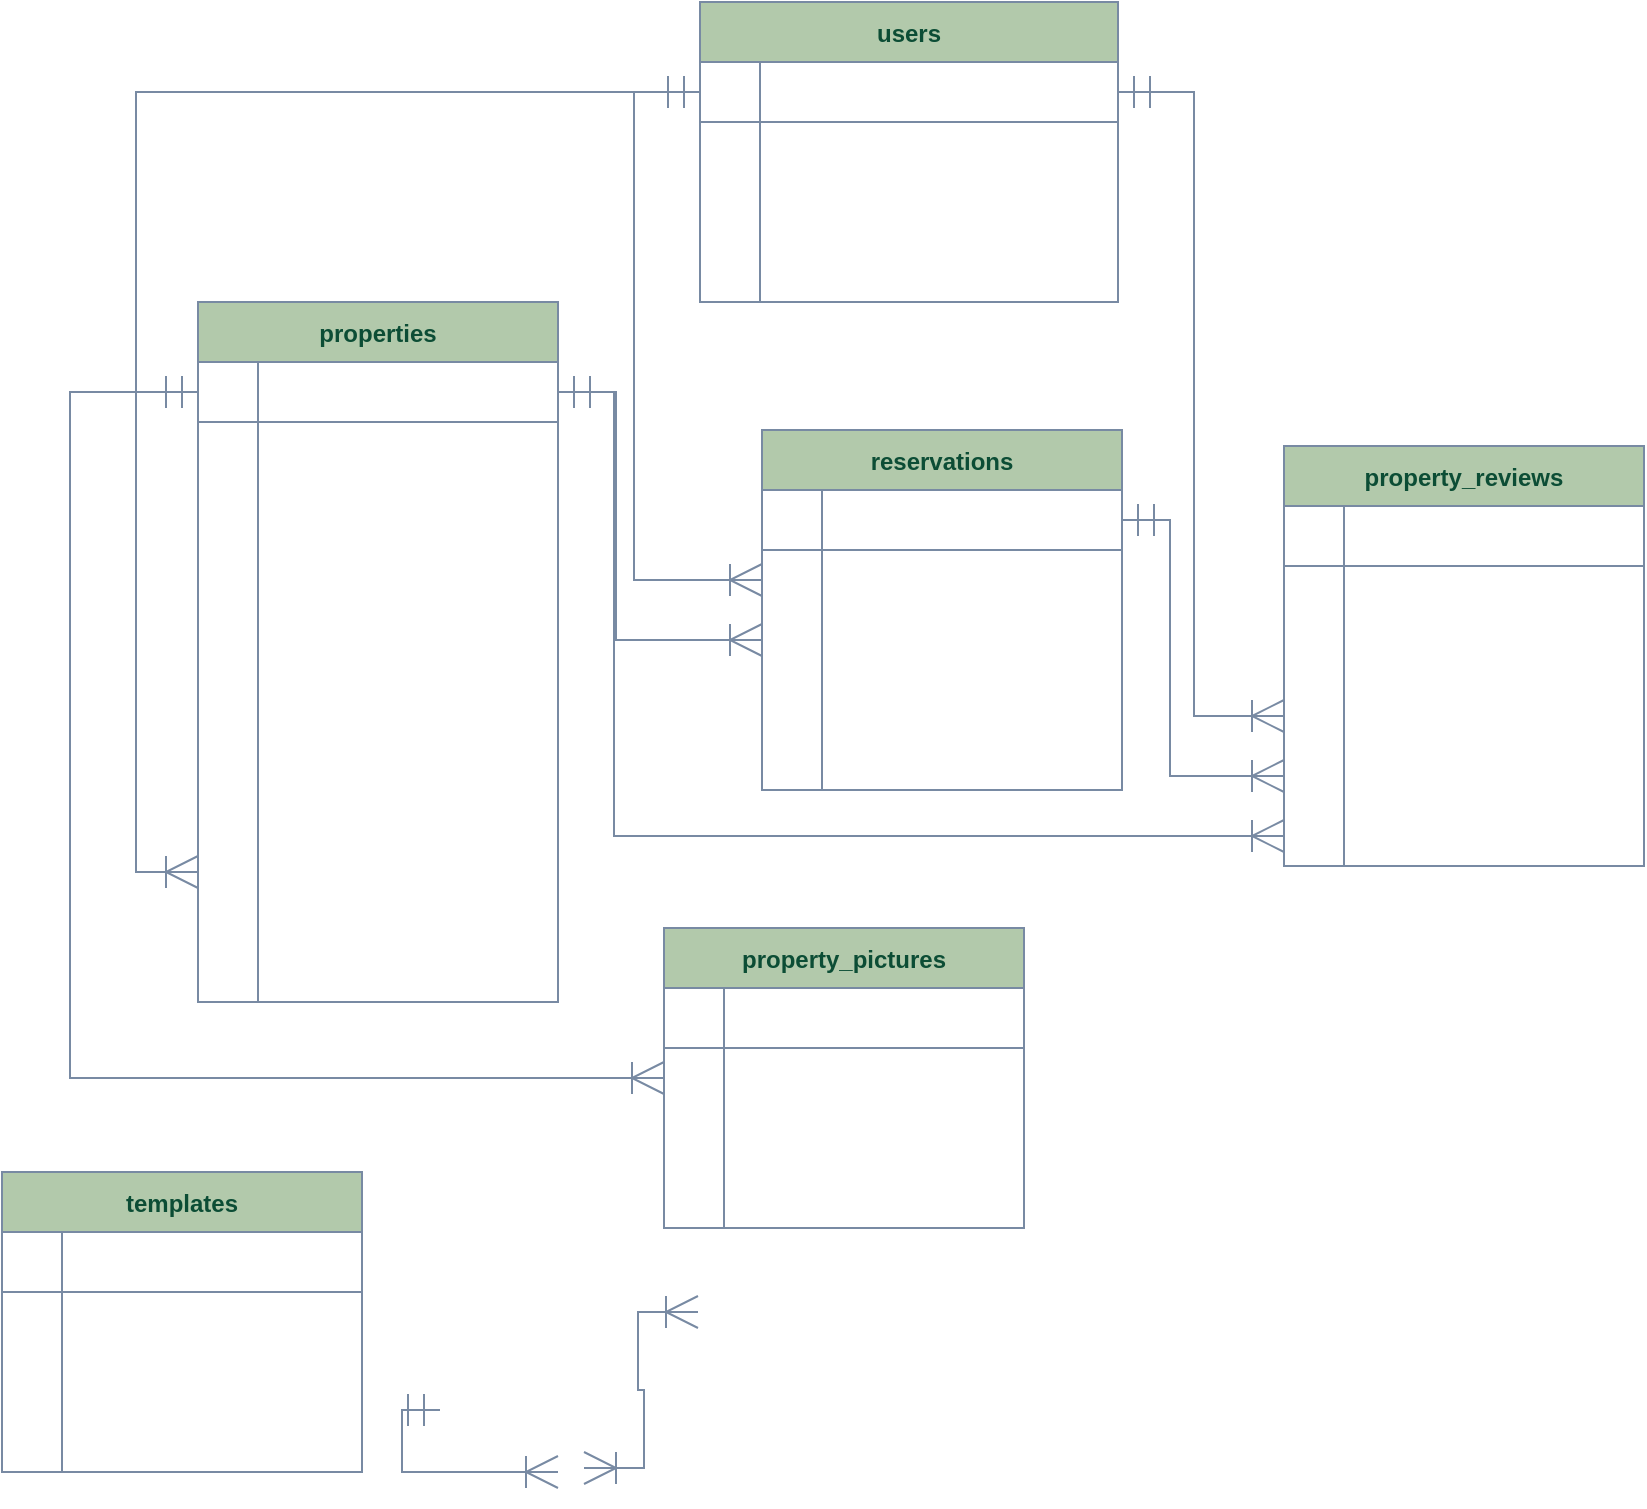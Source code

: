 <mxfile version="20.2.6" type="github">
  <diagram id="R2lEEEUBdFMjLlhIrx00" name="Page-1">
    <mxGraphModel dx="822" dy="454" grid="0" gridSize="10" guides="1" tooltips="1" connect="1" arrows="1" fold="1" page="1" pageScale="1" pageWidth="1600" pageHeight="900" math="0" shadow="0" extFonts="Permanent Marker^https://fonts.googleapis.com/css?family=Permanent+Marker">
      <root>
        <mxCell id="0" />
        <mxCell id="1" parent="0" />
        <mxCell id="C-vyLk0tnHw3VtMMgP7b-23" value="users" style="shape=table;startSize=30;container=1;collapsible=1;childLayout=tableLayout;fixedRows=1;rowLines=0;fontStyle=1;align=center;resizeLast=1;rounded=0;fillColor=#B2C9AB;strokeColor=#788AA3;fontColor=#0C4D35;" parent="1" vertex="1">
          <mxGeometry x="391" y="146" width="209" height="150" as="geometry" />
        </mxCell>
        <mxCell id="C-vyLk0tnHw3VtMMgP7b-24" value="" style="shape=partialRectangle;collapsible=0;dropTarget=0;pointerEvents=0;fillColor=none;points=[[0,0.5],[1,0.5]];portConstraint=eastwest;top=0;left=0;right=0;bottom=1;rounded=0;strokeColor=#788AA3;fontColor=#FFFFFF;" parent="C-vyLk0tnHw3VtMMgP7b-23" vertex="1">
          <mxGeometry y="30" width="209" height="30" as="geometry" />
        </mxCell>
        <mxCell id="C-vyLk0tnHw3VtMMgP7b-25" value="PK" style="shape=partialRectangle;overflow=hidden;connectable=0;fillColor=none;top=0;left=0;bottom=0;right=0;fontStyle=1;rounded=0;strokeColor=#788AA3;fontColor=#FFFFFF;" parent="C-vyLk0tnHw3VtMMgP7b-24" vertex="1">
          <mxGeometry width="30" height="30" as="geometry">
            <mxRectangle width="30" height="30" as="alternateBounds" />
          </mxGeometry>
        </mxCell>
        <mxCell id="C-vyLk0tnHw3VtMMgP7b-26" value="id" style="shape=partialRectangle;overflow=hidden;connectable=0;fillColor=none;top=0;left=0;bottom=0;right=0;align=left;spacingLeft=6;fontStyle=5;rounded=0;strokeColor=#788AA3;fontColor=#FFFFFF;" parent="C-vyLk0tnHw3VtMMgP7b-24" vertex="1">
          <mxGeometry x="30" width="179" height="30" as="geometry">
            <mxRectangle width="179" height="30" as="alternateBounds" />
          </mxGeometry>
        </mxCell>
        <mxCell id="C-vyLk0tnHw3VtMMgP7b-27" value="" style="shape=partialRectangle;collapsible=0;dropTarget=0;pointerEvents=0;fillColor=none;points=[[0,0.5],[1,0.5]];portConstraint=eastwest;top=0;left=0;right=0;bottom=0;rounded=0;strokeColor=#788AA3;fontColor=#FFFFFF;" parent="C-vyLk0tnHw3VtMMgP7b-23" vertex="1">
          <mxGeometry y="60" width="209" height="30" as="geometry" />
        </mxCell>
        <mxCell id="C-vyLk0tnHw3VtMMgP7b-28" value="" style="shape=partialRectangle;overflow=hidden;connectable=0;fillColor=none;top=0;left=0;bottom=0;right=0;rounded=0;strokeColor=#788AA3;fontColor=#FFFFFF;" parent="C-vyLk0tnHw3VtMMgP7b-27" vertex="1">
          <mxGeometry width="30" height="30" as="geometry">
            <mxRectangle width="30" height="30" as="alternateBounds" />
          </mxGeometry>
        </mxCell>
        <mxCell id="C-vyLk0tnHw3VtMMgP7b-29" value="name" style="shape=partialRectangle;overflow=hidden;connectable=0;fillColor=none;top=0;left=0;bottom=0;right=0;align=left;spacingLeft=6;rounded=0;strokeColor=#788AA3;fontColor=#FFFFFF;" parent="C-vyLk0tnHw3VtMMgP7b-27" vertex="1">
          <mxGeometry x="30" width="179" height="30" as="geometry">
            <mxRectangle width="179" height="30" as="alternateBounds" />
          </mxGeometry>
        </mxCell>
        <mxCell id="iZ6kkm9o-R-Be4P0EqjR-53" style="shape=partialRectangle;collapsible=0;dropTarget=0;pointerEvents=0;fillColor=none;points=[[0,0.5],[1,0.5]];portConstraint=eastwest;top=0;left=0;right=0;bottom=0;rounded=0;strokeColor=#788AA3;fontColor=#FFFFFF;" vertex="1" parent="C-vyLk0tnHw3VtMMgP7b-23">
          <mxGeometry y="90" width="209" height="30" as="geometry" />
        </mxCell>
        <mxCell id="iZ6kkm9o-R-Be4P0EqjR-54" style="shape=partialRectangle;overflow=hidden;connectable=0;fillColor=none;top=0;left=0;bottom=0;right=0;rounded=0;strokeColor=#788AA3;fontColor=#FFFFFF;" vertex="1" parent="iZ6kkm9o-R-Be4P0EqjR-53">
          <mxGeometry width="30" height="30" as="geometry">
            <mxRectangle width="30" height="30" as="alternateBounds" />
          </mxGeometry>
        </mxCell>
        <mxCell id="iZ6kkm9o-R-Be4P0EqjR-55" value="email" style="shape=partialRectangle;overflow=hidden;connectable=0;fillColor=none;top=0;left=0;bottom=0;right=0;align=left;spacingLeft=6;rounded=0;strokeColor=#788AA3;fontColor=#FFFFFF;" vertex="1" parent="iZ6kkm9o-R-Be4P0EqjR-53">
          <mxGeometry x="30" width="179" height="30" as="geometry">
            <mxRectangle width="179" height="30" as="alternateBounds" />
          </mxGeometry>
        </mxCell>
        <mxCell id="iZ6kkm9o-R-Be4P0EqjR-56" style="shape=partialRectangle;collapsible=0;dropTarget=0;pointerEvents=0;fillColor=none;points=[[0,0.5],[1,0.5]];portConstraint=eastwest;top=0;left=0;right=0;bottom=0;rounded=0;strokeColor=#788AA3;fontColor=#FFFFFF;" vertex="1" parent="C-vyLk0tnHw3VtMMgP7b-23">
          <mxGeometry y="120" width="209" height="30" as="geometry" />
        </mxCell>
        <mxCell id="iZ6kkm9o-R-Be4P0EqjR-57" style="shape=partialRectangle;overflow=hidden;connectable=0;fillColor=none;top=0;left=0;bottom=0;right=0;rounded=0;strokeColor=#788AA3;fontColor=#FFFFFF;" vertex="1" parent="iZ6kkm9o-R-Be4P0EqjR-56">
          <mxGeometry width="30" height="30" as="geometry">
            <mxRectangle width="30" height="30" as="alternateBounds" />
          </mxGeometry>
        </mxCell>
        <mxCell id="iZ6kkm9o-R-Be4P0EqjR-58" value="password" style="shape=partialRectangle;overflow=hidden;connectable=0;fillColor=none;top=0;left=0;bottom=0;right=0;align=left;spacingLeft=6;rounded=0;strokeColor=#788AA3;fontColor=#FFFFFF;" vertex="1" parent="iZ6kkm9o-R-Be4P0EqjR-56">
          <mxGeometry x="30" width="179" height="30" as="geometry">
            <mxRectangle width="179" height="30" as="alternateBounds" />
          </mxGeometry>
        </mxCell>
        <mxCell id="iZ6kkm9o-R-Be4P0EqjR-14" value="reservations" style="shape=table;startSize=30;container=1;collapsible=1;childLayout=tableLayout;fixedRows=1;rowLines=0;fontStyle=1;align=center;resizeLast=1;rounded=0;fillColor=#B2C9AB;strokeColor=#788AA3;fontColor=#0C4D35;" vertex="1" parent="1">
          <mxGeometry x="422" y="360" width="180" height="180" as="geometry" />
        </mxCell>
        <mxCell id="iZ6kkm9o-R-Be4P0EqjR-15" value="" style="shape=tableRow;horizontal=0;startSize=0;swimlaneHead=0;swimlaneBody=0;fillColor=none;collapsible=0;dropTarget=0;points=[[0,0.5],[1,0.5]];portConstraint=eastwest;top=0;left=0;right=0;bottom=1;rounded=0;strokeColor=#788AA3;fontColor=#FFFFFF;" vertex="1" parent="iZ6kkm9o-R-Be4P0EqjR-14">
          <mxGeometry y="30" width="180" height="30" as="geometry" />
        </mxCell>
        <mxCell id="iZ6kkm9o-R-Be4P0EqjR-16" value="PK" style="shape=partialRectangle;connectable=0;fillColor=none;top=0;left=0;bottom=0;right=0;fontStyle=1;overflow=hidden;rounded=0;strokeColor=#788AA3;fontColor=#FFFFFF;" vertex="1" parent="iZ6kkm9o-R-Be4P0EqjR-15">
          <mxGeometry width="30" height="30" as="geometry">
            <mxRectangle width="30" height="30" as="alternateBounds" />
          </mxGeometry>
        </mxCell>
        <mxCell id="iZ6kkm9o-R-Be4P0EqjR-17" value="id" style="shape=partialRectangle;connectable=0;fillColor=none;top=0;left=0;bottom=0;right=0;align=left;spacingLeft=6;fontStyle=5;overflow=hidden;rounded=0;strokeColor=#788AA3;fontColor=#FFFFFF;" vertex="1" parent="iZ6kkm9o-R-Be4P0EqjR-15">
          <mxGeometry x="30" width="150" height="30" as="geometry">
            <mxRectangle width="150" height="30" as="alternateBounds" />
          </mxGeometry>
        </mxCell>
        <mxCell id="iZ6kkm9o-R-Be4P0EqjR-18" value="" style="shape=tableRow;horizontal=0;startSize=0;swimlaneHead=0;swimlaneBody=0;fillColor=none;collapsible=0;dropTarget=0;points=[[0,0.5],[1,0.5]];portConstraint=eastwest;top=0;left=0;right=0;bottom=0;rounded=0;strokeColor=#788AA3;fontColor=#FFFFFF;" vertex="1" parent="iZ6kkm9o-R-Be4P0EqjR-14">
          <mxGeometry y="60" width="180" height="30" as="geometry" />
        </mxCell>
        <mxCell id="iZ6kkm9o-R-Be4P0EqjR-19" value="FK" style="shape=partialRectangle;connectable=0;fillColor=none;top=0;left=0;bottom=0;right=0;editable=1;overflow=hidden;rounded=0;strokeColor=#788AA3;fontColor=#FFFFFF;" vertex="1" parent="iZ6kkm9o-R-Be4P0EqjR-18">
          <mxGeometry width="30" height="30" as="geometry">
            <mxRectangle width="30" height="30" as="alternateBounds" />
          </mxGeometry>
        </mxCell>
        <mxCell id="iZ6kkm9o-R-Be4P0EqjR-20" value="guest_id" style="shape=partialRectangle;connectable=0;fillColor=none;top=0;left=0;bottom=0;right=0;align=left;spacingLeft=6;overflow=hidden;rounded=0;strokeColor=#788AA3;fontColor=#FFFFFF;" vertex="1" parent="iZ6kkm9o-R-Be4P0EqjR-18">
          <mxGeometry x="30" width="150" height="30" as="geometry">
            <mxRectangle width="150" height="30" as="alternateBounds" />
          </mxGeometry>
        </mxCell>
        <mxCell id="iZ6kkm9o-R-Be4P0EqjR-21" value="" style="shape=tableRow;horizontal=0;startSize=0;swimlaneHead=0;swimlaneBody=0;fillColor=none;collapsible=0;dropTarget=0;points=[[0,0.5],[1,0.5]];portConstraint=eastwest;top=0;left=0;right=0;bottom=0;rounded=0;strokeColor=#788AA3;fontColor=#FFFFFF;" vertex="1" parent="iZ6kkm9o-R-Be4P0EqjR-14">
          <mxGeometry y="90" width="180" height="30" as="geometry" />
        </mxCell>
        <mxCell id="iZ6kkm9o-R-Be4P0EqjR-22" value="FK" style="shape=partialRectangle;connectable=0;fillColor=none;top=0;left=0;bottom=0;right=0;editable=1;overflow=hidden;rounded=0;strokeColor=#788AA3;fontColor=#FFFFFF;" vertex="1" parent="iZ6kkm9o-R-Be4P0EqjR-21">
          <mxGeometry width="30" height="30" as="geometry">
            <mxRectangle width="30" height="30" as="alternateBounds" />
          </mxGeometry>
        </mxCell>
        <mxCell id="iZ6kkm9o-R-Be4P0EqjR-23" value="property_id" style="shape=partialRectangle;connectable=0;fillColor=none;top=0;left=0;bottom=0;right=0;align=left;spacingLeft=6;overflow=hidden;rounded=0;strokeColor=#788AA3;fontColor=#FFFFFF;" vertex="1" parent="iZ6kkm9o-R-Be4P0EqjR-21">
          <mxGeometry x="30" width="150" height="30" as="geometry">
            <mxRectangle width="150" height="30" as="alternateBounds" />
          </mxGeometry>
        </mxCell>
        <mxCell id="iZ6kkm9o-R-Be4P0EqjR-24" value="" style="shape=tableRow;horizontal=0;startSize=0;swimlaneHead=0;swimlaneBody=0;fillColor=none;collapsible=0;dropTarget=0;points=[[0,0.5],[1,0.5]];portConstraint=eastwest;top=0;left=0;right=0;bottom=0;rounded=0;strokeColor=#788AA3;fontColor=#FFFFFF;" vertex="1" parent="iZ6kkm9o-R-Be4P0EqjR-14">
          <mxGeometry y="120" width="180" height="30" as="geometry" />
        </mxCell>
        <mxCell id="iZ6kkm9o-R-Be4P0EqjR-25" value="" style="shape=partialRectangle;connectable=0;fillColor=none;top=0;left=0;bottom=0;right=0;editable=1;overflow=hidden;rounded=0;strokeColor=#788AA3;fontColor=#FFFFFF;" vertex="1" parent="iZ6kkm9o-R-Be4P0EqjR-24">
          <mxGeometry width="30" height="30" as="geometry">
            <mxRectangle width="30" height="30" as="alternateBounds" />
          </mxGeometry>
        </mxCell>
        <mxCell id="iZ6kkm9o-R-Be4P0EqjR-26" value="start_date" style="shape=partialRectangle;connectable=0;fillColor=none;top=0;left=0;bottom=0;right=0;align=left;spacingLeft=6;overflow=hidden;rounded=0;strokeColor=#788AA3;fontColor=#FFFFFF;" vertex="1" parent="iZ6kkm9o-R-Be4P0EqjR-24">
          <mxGeometry x="30" width="150" height="30" as="geometry">
            <mxRectangle width="150" height="30" as="alternateBounds" />
          </mxGeometry>
        </mxCell>
        <mxCell id="iZ6kkm9o-R-Be4P0EqjR-115" style="shape=tableRow;horizontal=0;startSize=0;swimlaneHead=0;swimlaneBody=0;fillColor=none;collapsible=0;dropTarget=0;points=[[0,0.5],[1,0.5]];portConstraint=eastwest;top=0;left=0;right=0;bottom=0;rounded=0;strokeColor=#788AA3;fontColor=#FFFFFF;" vertex="1" parent="iZ6kkm9o-R-Be4P0EqjR-14">
          <mxGeometry y="150" width="180" height="30" as="geometry" />
        </mxCell>
        <mxCell id="iZ6kkm9o-R-Be4P0EqjR-116" style="shape=partialRectangle;connectable=0;fillColor=none;top=0;left=0;bottom=0;right=0;editable=1;overflow=hidden;rounded=0;strokeColor=#788AA3;fontColor=#FFFFFF;" vertex="1" parent="iZ6kkm9o-R-Be4P0EqjR-115">
          <mxGeometry width="30" height="30" as="geometry">
            <mxRectangle width="30" height="30" as="alternateBounds" />
          </mxGeometry>
        </mxCell>
        <mxCell id="iZ6kkm9o-R-Be4P0EqjR-117" value="end_date" style="shape=partialRectangle;connectable=0;fillColor=none;top=0;left=0;bottom=0;right=0;align=left;spacingLeft=6;overflow=hidden;rounded=0;strokeColor=#788AA3;fontColor=#FFFFFF;" vertex="1" parent="iZ6kkm9o-R-Be4P0EqjR-115">
          <mxGeometry x="30" width="150" height="30" as="geometry">
            <mxRectangle width="150" height="30" as="alternateBounds" />
          </mxGeometry>
        </mxCell>
        <mxCell id="iZ6kkm9o-R-Be4P0EqjR-27" value="properties" style="shape=table;startSize=30;container=1;collapsible=1;childLayout=tableLayout;fixedRows=1;rowLines=0;fontStyle=1;align=center;resizeLast=1;rounded=0;fillColor=#B2C9AB;strokeColor=#788AA3;fontColor=#0C4D35;" vertex="1" parent="1">
          <mxGeometry x="140" y="296" width="180" height="350" as="geometry" />
        </mxCell>
        <mxCell id="iZ6kkm9o-R-Be4P0EqjR-28" value="" style="shape=tableRow;horizontal=0;startSize=0;swimlaneHead=0;swimlaneBody=0;fillColor=none;collapsible=0;dropTarget=0;points=[[0,0.5],[1,0.5]];portConstraint=eastwest;top=0;left=0;right=0;bottom=1;rounded=0;strokeColor=#788AA3;fontColor=#FFFFFF;" vertex="1" parent="iZ6kkm9o-R-Be4P0EqjR-27">
          <mxGeometry y="30" width="180" height="30" as="geometry" />
        </mxCell>
        <mxCell id="iZ6kkm9o-R-Be4P0EqjR-29" value="PK" style="shape=partialRectangle;connectable=0;fillColor=none;top=0;left=0;bottom=0;right=0;fontStyle=1;overflow=hidden;rounded=0;strokeColor=#788AA3;fontColor=#FFFFFF;" vertex="1" parent="iZ6kkm9o-R-Be4P0EqjR-28">
          <mxGeometry width="30" height="30" as="geometry">
            <mxRectangle width="30" height="30" as="alternateBounds" />
          </mxGeometry>
        </mxCell>
        <mxCell id="iZ6kkm9o-R-Be4P0EqjR-30" value="id" style="shape=partialRectangle;connectable=0;fillColor=none;top=0;left=0;bottom=0;right=0;align=left;spacingLeft=6;fontStyle=5;overflow=hidden;rounded=0;strokeColor=#788AA3;fontColor=#FFFFFF;" vertex="1" parent="iZ6kkm9o-R-Be4P0EqjR-28">
          <mxGeometry x="30" width="150" height="30" as="geometry">
            <mxRectangle width="150" height="30" as="alternateBounds" />
          </mxGeometry>
        </mxCell>
        <mxCell id="iZ6kkm9o-R-Be4P0EqjR-31" value="" style="shape=tableRow;horizontal=0;startSize=0;swimlaneHead=0;swimlaneBody=0;fillColor=none;collapsible=0;dropTarget=0;points=[[0,0.5],[1,0.5]];portConstraint=eastwest;top=0;left=0;right=0;bottom=0;rounded=0;strokeColor=#788AA3;fontColor=#FFFFFF;" vertex="1" parent="iZ6kkm9o-R-Be4P0EqjR-27">
          <mxGeometry y="60" width="180" height="30" as="geometry" />
        </mxCell>
        <mxCell id="iZ6kkm9o-R-Be4P0EqjR-32" value="" style="shape=partialRectangle;connectable=0;fillColor=none;top=0;left=0;bottom=0;right=0;editable=1;overflow=hidden;rounded=0;strokeColor=#788AA3;fontColor=#FFFFFF;" vertex="1" parent="iZ6kkm9o-R-Be4P0EqjR-31">
          <mxGeometry width="30" height="30" as="geometry">
            <mxRectangle width="30" height="30" as="alternateBounds" />
          </mxGeometry>
        </mxCell>
        <mxCell id="iZ6kkm9o-R-Be4P0EqjR-33" value="title" style="shape=partialRectangle;connectable=0;fillColor=none;top=0;left=0;bottom=0;right=0;align=left;spacingLeft=6;overflow=hidden;rounded=0;strokeColor=#788AA3;fontColor=#FFFFFF;" vertex="1" parent="iZ6kkm9o-R-Be4P0EqjR-31">
          <mxGeometry x="30" width="150" height="30" as="geometry">
            <mxRectangle width="150" height="30" as="alternateBounds" />
          </mxGeometry>
        </mxCell>
        <mxCell id="iZ6kkm9o-R-Be4P0EqjR-34" value="" style="shape=tableRow;horizontal=0;startSize=0;swimlaneHead=0;swimlaneBody=0;fillColor=none;collapsible=0;dropTarget=0;points=[[0,0.5],[1,0.5]];portConstraint=eastwest;top=0;left=0;right=0;bottom=0;rounded=0;strokeColor=#788AA3;fontColor=#FFFFFF;" vertex="1" parent="iZ6kkm9o-R-Be4P0EqjR-27">
          <mxGeometry y="90" width="180" height="30" as="geometry" />
        </mxCell>
        <mxCell id="iZ6kkm9o-R-Be4P0EqjR-35" value="" style="shape=partialRectangle;connectable=0;fillColor=none;top=0;left=0;bottom=0;right=0;editable=1;overflow=hidden;rounded=0;strokeColor=#788AA3;fontColor=#FFFFFF;" vertex="1" parent="iZ6kkm9o-R-Be4P0EqjR-34">
          <mxGeometry width="30" height="30" as="geometry">
            <mxRectangle width="30" height="30" as="alternateBounds" />
          </mxGeometry>
        </mxCell>
        <mxCell id="iZ6kkm9o-R-Be4P0EqjR-36" value="description" style="shape=partialRectangle;connectable=0;fillColor=none;top=0;left=0;bottom=0;right=0;align=left;spacingLeft=6;overflow=hidden;rounded=0;strokeColor=#788AA3;fontColor=#FFFFFF;" vertex="1" parent="iZ6kkm9o-R-Be4P0EqjR-34">
          <mxGeometry x="30" width="150" height="30" as="geometry">
            <mxRectangle width="150" height="30" as="alternateBounds" />
          </mxGeometry>
        </mxCell>
        <mxCell id="iZ6kkm9o-R-Be4P0EqjR-37" value="" style="shape=tableRow;horizontal=0;startSize=0;swimlaneHead=0;swimlaneBody=0;fillColor=none;collapsible=0;dropTarget=0;points=[[0,0.5],[1,0.5]];portConstraint=eastwest;top=0;left=0;right=0;bottom=0;rounded=0;strokeColor=#788AA3;fontColor=#FFFFFF;" vertex="1" parent="iZ6kkm9o-R-Be4P0EqjR-27">
          <mxGeometry y="120" width="180" height="30" as="geometry" />
        </mxCell>
        <mxCell id="iZ6kkm9o-R-Be4P0EqjR-38" value="" style="shape=partialRectangle;connectable=0;fillColor=none;top=0;left=0;bottom=0;right=0;editable=1;overflow=hidden;rounded=0;strokeColor=#788AA3;fontColor=#FFFFFF;" vertex="1" parent="iZ6kkm9o-R-Be4P0EqjR-37">
          <mxGeometry width="30" height="30" as="geometry">
            <mxRectangle width="30" height="30" as="alternateBounds" />
          </mxGeometry>
        </mxCell>
        <mxCell id="iZ6kkm9o-R-Be4P0EqjR-39" value="cost_per_night" style="shape=partialRectangle;connectable=0;fillColor=none;top=0;left=0;bottom=0;right=0;align=left;spacingLeft=6;overflow=hidden;rounded=0;strokeColor=#788AA3;fontColor=#FFFFFF;" vertex="1" parent="iZ6kkm9o-R-Be4P0EqjR-37">
          <mxGeometry x="30" width="150" height="30" as="geometry">
            <mxRectangle width="150" height="30" as="alternateBounds" />
          </mxGeometry>
        </mxCell>
        <mxCell id="iZ6kkm9o-R-Be4P0EqjR-62" style="shape=tableRow;horizontal=0;startSize=0;swimlaneHead=0;swimlaneBody=0;fillColor=none;collapsible=0;dropTarget=0;points=[[0,0.5],[1,0.5]];portConstraint=eastwest;top=0;left=0;right=0;bottom=0;rounded=0;strokeColor=#788AA3;fontColor=#FFFFFF;" vertex="1" parent="iZ6kkm9o-R-Be4P0EqjR-27">
          <mxGeometry y="150" width="180" height="30" as="geometry" />
        </mxCell>
        <mxCell id="iZ6kkm9o-R-Be4P0EqjR-63" style="shape=partialRectangle;connectable=0;fillColor=none;top=0;left=0;bottom=0;right=0;editable=1;overflow=hidden;rounded=0;strokeColor=#788AA3;fontColor=#FFFFFF;" vertex="1" parent="iZ6kkm9o-R-Be4P0EqjR-62">
          <mxGeometry width="30" height="30" as="geometry">
            <mxRectangle width="30" height="30" as="alternateBounds" />
          </mxGeometry>
        </mxCell>
        <mxCell id="iZ6kkm9o-R-Be4P0EqjR-64" value="parking_spaces" style="shape=partialRectangle;connectable=0;fillColor=none;top=0;left=0;bottom=0;right=0;align=left;spacingLeft=6;overflow=hidden;rounded=0;strokeColor=#788AA3;fontColor=#FFFFFF;" vertex="1" parent="iZ6kkm9o-R-Be4P0EqjR-62">
          <mxGeometry x="30" width="150" height="30" as="geometry">
            <mxRectangle width="150" height="30" as="alternateBounds" />
          </mxGeometry>
        </mxCell>
        <mxCell id="iZ6kkm9o-R-Be4P0EqjR-65" style="shape=tableRow;horizontal=0;startSize=0;swimlaneHead=0;swimlaneBody=0;fillColor=none;collapsible=0;dropTarget=0;points=[[0,0.5],[1,0.5]];portConstraint=eastwest;top=0;left=0;right=0;bottom=0;rounded=0;strokeColor=#788AA3;fontColor=#FFFFFF;" vertex="1" parent="iZ6kkm9o-R-Be4P0EqjR-27">
          <mxGeometry y="180" width="180" height="30" as="geometry" />
        </mxCell>
        <mxCell id="iZ6kkm9o-R-Be4P0EqjR-66" style="shape=partialRectangle;connectable=0;fillColor=none;top=0;left=0;bottom=0;right=0;editable=1;overflow=hidden;rounded=0;strokeColor=#788AA3;fontColor=#FFFFFF;" vertex="1" parent="iZ6kkm9o-R-Be4P0EqjR-65">
          <mxGeometry width="30" height="30" as="geometry">
            <mxRectangle width="30" height="30" as="alternateBounds" />
          </mxGeometry>
        </mxCell>
        <mxCell id="iZ6kkm9o-R-Be4P0EqjR-67" value="number_of_bathrooms" style="shape=partialRectangle;connectable=0;fillColor=none;top=0;left=0;bottom=0;right=0;align=left;spacingLeft=6;overflow=hidden;rounded=0;strokeColor=#788AA3;fontColor=#FFFFFF;" vertex="1" parent="iZ6kkm9o-R-Be4P0EqjR-65">
          <mxGeometry x="30" width="150" height="30" as="geometry">
            <mxRectangle width="150" height="30" as="alternateBounds" />
          </mxGeometry>
        </mxCell>
        <mxCell id="iZ6kkm9o-R-Be4P0EqjR-68" style="shape=tableRow;horizontal=0;startSize=0;swimlaneHead=0;swimlaneBody=0;fillColor=none;collapsible=0;dropTarget=0;points=[[0,0.5],[1,0.5]];portConstraint=eastwest;top=0;left=0;right=0;bottom=0;rounded=0;strokeColor=#788AA3;fontColor=#FFFFFF;" vertex="1" parent="iZ6kkm9o-R-Be4P0EqjR-27">
          <mxGeometry y="210" width="180" height="30" as="geometry" />
        </mxCell>
        <mxCell id="iZ6kkm9o-R-Be4P0EqjR-69" style="shape=partialRectangle;connectable=0;fillColor=none;top=0;left=0;bottom=0;right=0;editable=1;overflow=hidden;rounded=0;strokeColor=#788AA3;fontColor=#FFFFFF;" vertex="1" parent="iZ6kkm9o-R-Be4P0EqjR-68">
          <mxGeometry width="30" height="30" as="geometry">
            <mxRectangle width="30" height="30" as="alternateBounds" />
          </mxGeometry>
        </mxCell>
        <mxCell id="iZ6kkm9o-R-Be4P0EqjR-70" value="number_of_bedrooms" style="shape=partialRectangle;connectable=0;fillColor=none;top=0;left=0;bottom=0;right=0;align=left;spacingLeft=6;overflow=hidden;rounded=0;strokeColor=#788AA3;fontColor=#FFFFFF;" vertex="1" parent="iZ6kkm9o-R-Be4P0EqjR-68">
          <mxGeometry x="30" width="150" height="30" as="geometry">
            <mxRectangle width="150" height="30" as="alternateBounds" />
          </mxGeometry>
        </mxCell>
        <mxCell id="iZ6kkm9o-R-Be4P0EqjR-86" style="shape=tableRow;horizontal=0;startSize=0;swimlaneHead=0;swimlaneBody=0;fillColor=none;collapsible=0;dropTarget=0;points=[[0,0.5],[1,0.5]];portConstraint=eastwest;top=0;left=0;right=0;bottom=0;rounded=0;strokeColor=#788AA3;fontColor=#FFFFFF;" vertex="1" parent="iZ6kkm9o-R-Be4P0EqjR-27">
          <mxGeometry y="240" width="180" height="30" as="geometry" />
        </mxCell>
        <mxCell id="iZ6kkm9o-R-Be4P0EqjR-87" style="shape=partialRectangle;connectable=0;fillColor=none;top=0;left=0;bottom=0;right=0;editable=1;overflow=hidden;rounded=0;strokeColor=#788AA3;fontColor=#FFFFFF;" vertex="1" parent="iZ6kkm9o-R-Be4P0EqjR-86">
          <mxGeometry width="30" height="30" as="geometry">
            <mxRectangle width="30" height="30" as="alternateBounds" />
          </mxGeometry>
        </mxCell>
        <mxCell id="iZ6kkm9o-R-Be4P0EqjR-88" value="is_active" style="shape=partialRectangle;connectable=0;fillColor=none;top=0;left=0;bottom=0;right=0;align=left;spacingLeft=6;overflow=hidden;rounded=0;strokeColor=#788AA3;fontColor=#FFFFFF;" vertex="1" parent="iZ6kkm9o-R-Be4P0EqjR-86">
          <mxGeometry x="30" width="150" height="30" as="geometry">
            <mxRectangle width="150" height="30" as="alternateBounds" />
          </mxGeometry>
        </mxCell>
        <mxCell id="iZ6kkm9o-R-Be4P0EqjR-89" style="shape=tableRow;horizontal=0;startSize=0;swimlaneHead=0;swimlaneBody=0;fillColor=none;collapsible=0;dropTarget=0;points=[[0,0.5],[1,0.5]];portConstraint=eastwest;top=0;left=0;right=0;bottom=0;rounded=0;strokeColor=#788AA3;fontColor=#FFFFFF;" vertex="1" parent="iZ6kkm9o-R-Be4P0EqjR-27">
          <mxGeometry y="270" width="180" height="30" as="geometry" />
        </mxCell>
        <mxCell id="iZ6kkm9o-R-Be4P0EqjR-90" style="shape=partialRectangle;connectable=0;fillColor=none;top=0;left=0;bottom=0;right=0;editable=1;overflow=hidden;rounded=0;strokeColor=#788AA3;fontColor=#FFFFFF;" vertex="1" parent="iZ6kkm9o-R-Be4P0EqjR-89">
          <mxGeometry width="30" height="30" as="geometry">
            <mxRectangle width="30" height="30" as="alternateBounds" />
          </mxGeometry>
        </mxCell>
        <mxCell id="iZ6kkm9o-R-Be4P0EqjR-91" value="owner_id" style="shape=partialRectangle;connectable=0;fillColor=none;top=0;left=0;bottom=0;right=0;align=left;spacingLeft=6;overflow=hidden;rounded=0;strokeColor=#788AA3;fontColor=#FFFFFF;" vertex="1" parent="iZ6kkm9o-R-Be4P0EqjR-89">
          <mxGeometry x="30" width="150" height="30" as="geometry">
            <mxRectangle width="150" height="30" as="alternateBounds" />
          </mxGeometry>
        </mxCell>
        <mxCell id="iZ6kkm9o-R-Be4P0EqjR-92" style="shape=tableRow;horizontal=0;startSize=0;swimlaneHead=0;swimlaneBody=0;fillColor=none;collapsible=0;dropTarget=0;points=[[0,0.5],[1,0.5]];portConstraint=eastwest;top=0;left=0;right=0;bottom=0;rounded=0;strokeColor=#788AA3;fontColor=#FFFFFF;" vertex="1" parent="iZ6kkm9o-R-Be4P0EqjR-27">
          <mxGeometry y="300" width="180" height="30" as="geometry" />
        </mxCell>
        <mxCell id="iZ6kkm9o-R-Be4P0EqjR-93" style="shape=partialRectangle;connectable=0;fillColor=none;top=0;left=0;bottom=0;right=0;editable=1;overflow=hidden;rounded=0;strokeColor=#788AA3;fontColor=#FFFFFF;" vertex="1" parent="iZ6kkm9o-R-Be4P0EqjR-92">
          <mxGeometry width="30" height="30" as="geometry">
            <mxRectangle width="30" height="30" as="alternateBounds" />
          </mxGeometry>
        </mxCell>
        <mxCell id="iZ6kkm9o-R-Be4P0EqjR-94" style="shape=partialRectangle;connectable=0;fillColor=none;top=0;left=0;bottom=0;right=0;align=left;spacingLeft=6;overflow=hidden;rounded=0;strokeColor=#788AA3;fontColor=#FFFFFF;" vertex="1" parent="iZ6kkm9o-R-Be4P0EqjR-92">
          <mxGeometry x="30" width="150" height="30" as="geometry">
            <mxRectangle width="150" height="30" as="alternateBounds" />
          </mxGeometry>
        </mxCell>
        <mxCell id="iZ6kkm9o-R-Be4P0EqjR-95" style="shape=tableRow;horizontal=0;startSize=0;swimlaneHead=0;swimlaneBody=0;fillColor=none;collapsible=0;dropTarget=0;points=[[0,0.5],[1,0.5]];portConstraint=eastwest;top=0;left=0;right=0;bottom=0;rounded=0;strokeColor=#788AA3;fontColor=#FFFFFF;" vertex="1" parent="iZ6kkm9o-R-Be4P0EqjR-27">
          <mxGeometry y="330" width="180" height="20" as="geometry" />
        </mxCell>
        <mxCell id="iZ6kkm9o-R-Be4P0EqjR-96" style="shape=partialRectangle;connectable=0;fillColor=none;top=0;left=0;bottom=0;right=0;editable=1;overflow=hidden;rounded=0;strokeColor=#788AA3;fontColor=#FFFFFF;" vertex="1" parent="iZ6kkm9o-R-Be4P0EqjR-95">
          <mxGeometry width="30" height="20" as="geometry">
            <mxRectangle width="30" height="20" as="alternateBounds" />
          </mxGeometry>
        </mxCell>
        <mxCell id="iZ6kkm9o-R-Be4P0EqjR-97" style="shape=partialRectangle;connectable=0;fillColor=none;top=0;left=0;bottom=0;right=0;align=left;spacingLeft=6;overflow=hidden;rounded=0;strokeColor=#788AA3;fontColor=#FFFFFF;" vertex="1" parent="iZ6kkm9o-R-Be4P0EqjR-95">
          <mxGeometry x="30" width="150" height="20" as="geometry">
            <mxRectangle width="150" height="20" as="alternateBounds" />
          </mxGeometry>
        </mxCell>
        <mxCell id="iZ6kkm9o-R-Be4P0EqjR-40" value="property_reviews" style="shape=table;startSize=30;container=1;collapsible=1;childLayout=tableLayout;fixedRows=1;rowLines=0;fontStyle=1;align=center;resizeLast=1;rounded=0;fillColor=#B2C9AB;strokeColor=#788AA3;fontColor=#0C4D35;" vertex="1" parent="1">
          <mxGeometry x="683" y="368" width="180" height="210" as="geometry" />
        </mxCell>
        <mxCell id="iZ6kkm9o-R-Be4P0EqjR-41" value="" style="shape=tableRow;horizontal=0;startSize=0;swimlaneHead=0;swimlaneBody=0;fillColor=none;collapsible=0;dropTarget=0;points=[[0,0.5],[1,0.5]];portConstraint=eastwest;top=0;left=0;right=0;bottom=1;rounded=0;strokeColor=#788AA3;fontColor=#46495D;" vertex="1" parent="iZ6kkm9o-R-Be4P0EqjR-40">
          <mxGeometry y="30" width="180" height="30" as="geometry" />
        </mxCell>
        <mxCell id="iZ6kkm9o-R-Be4P0EqjR-42" value="PK" style="shape=partialRectangle;connectable=0;fillColor=none;top=0;left=0;bottom=0;right=0;fontStyle=1;overflow=hidden;rounded=0;strokeColor=#788AA3;fontColor=#FFFFFF;" vertex="1" parent="iZ6kkm9o-R-Be4P0EqjR-41">
          <mxGeometry width="30" height="30" as="geometry">
            <mxRectangle width="30" height="30" as="alternateBounds" />
          </mxGeometry>
        </mxCell>
        <mxCell id="iZ6kkm9o-R-Be4P0EqjR-43" value="id" style="shape=partialRectangle;connectable=0;fillColor=none;top=0;left=0;bottom=0;right=0;align=left;spacingLeft=6;fontStyle=5;overflow=hidden;rounded=0;strokeColor=#788AA3;fontColor=#FFFFFF;" vertex="1" parent="iZ6kkm9o-R-Be4P0EqjR-41">
          <mxGeometry x="30" width="150" height="30" as="geometry">
            <mxRectangle width="150" height="30" as="alternateBounds" />
          </mxGeometry>
        </mxCell>
        <mxCell id="iZ6kkm9o-R-Be4P0EqjR-44" value="" style="shape=tableRow;horizontal=0;startSize=0;swimlaneHead=0;swimlaneBody=0;fillColor=none;collapsible=0;dropTarget=0;points=[[0,0.5],[1,0.5]];portConstraint=eastwest;top=0;left=0;right=0;bottom=0;rounded=0;strokeColor=#788AA3;fontColor=#46495D;" vertex="1" parent="iZ6kkm9o-R-Be4P0EqjR-40">
          <mxGeometry y="60" width="180" height="30" as="geometry" />
        </mxCell>
        <mxCell id="iZ6kkm9o-R-Be4P0EqjR-45" value="" style="shape=partialRectangle;connectable=0;fillColor=none;top=0;left=0;bottom=0;right=0;editable=1;overflow=hidden;rounded=0;strokeColor=#788AA3;fontColor=#FFFFFF;" vertex="1" parent="iZ6kkm9o-R-Be4P0EqjR-44">
          <mxGeometry width="30" height="30" as="geometry">
            <mxRectangle width="30" height="30" as="alternateBounds" />
          </mxGeometry>
        </mxCell>
        <mxCell id="iZ6kkm9o-R-Be4P0EqjR-46" value="message" style="shape=partialRectangle;connectable=0;fillColor=none;top=0;left=0;bottom=0;right=0;align=left;spacingLeft=6;overflow=hidden;rounded=0;strokeColor=#788AA3;fontColor=#FFFFFF;" vertex="1" parent="iZ6kkm9o-R-Be4P0EqjR-44">
          <mxGeometry x="30" width="150" height="30" as="geometry">
            <mxRectangle width="150" height="30" as="alternateBounds" />
          </mxGeometry>
        </mxCell>
        <mxCell id="iZ6kkm9o-R-Be4P0EqjR-47" value="" style="shape=tableRow;horizontal=0;startSize=0;swimlaneHead=0;swimlaneBody=0;fillColor=none;collapsible=0;dropTarget=0;points=[[0,0.5],[1,0.5]];portConstraint=eastwest;top=0;left=0;right=0;bottom=0;rounded=0;strokeColor=#788AA3;fontColor=#46495D;" vertex="1" parent="iZ6kkm9o-R-Be4P0EqjR-40">
          <mxGeometry y="90" width="180" height="30" as="geometry" />
        </mxCell>
        <mxCell id="iZ6kkm9o-R-Be4P0EqjR-48" value="" style="shape=partialRectangle;connectable=0;fillColor=none;top=0;left=0;bottom=0;right=0;editable=1;overflow=hidden;rounded=0;strokeColor=#788AA3;fontColor=#FFFFFF;" vertex="1" parent="iZ6kkm9o-R-Be4P0EqjR-47">
          <mxGeometry width="30" height="30" as="geometry">
            <mxRectangle width="30" height="30" as="alternateBounds" />
          </mxGeometry>
        </mxCell>
        <mxCell id="iZ6kkm9o-R-Be4P0EqjR-49" value="rating" style="shape=partialRectangle;connectable=0;fillColor=none;top=0;left=0;bottom=0;right=0;align=left;spacingLeft=6;overflow=hidden;rounded=0;strokeColor=#788AA3;fontColor=#FFFFFF;" vertex="1" parent="iZ6kkm9o-R-Be4P0EqjR-47">
          <mxGeometry x="30" width="150" height="30" as="geometry">
            <mxRectangle width="150" height="30" as="alternateBounds" />
          </mxGeometry>
        </mxCell>
        <mxCell id="iZ6kkm9o-R-Be4P0EqjR-50" value="" style="shape=tableRow;horizontal=0;startSize=0;swimlaneHead=0;swimlaneBody=0;fillColor=none;collapsible=0;dropTarget=0;points=[[0,0.5],[1,0.5]];portConstraint=eastwest;top=0;left=0;right=0;bottom=0;rounded=0;strokeColor=#788AA3;fontColor=#46495D;" vertex="1" parent="iZ6kkm9o-R-Be4P0EqjR-40">
          <mxGeometry y="120" width="180" height="30" as="geometry" />
        </mxCell>
        <mxCell id="iZ6kkm9o-R-Be4P0EqjR-51" value="FK" style="shape=partialRectangle;connectable=0;fillColor=none;top=0;left=0;bottom=0;right=0;editable=1;overflow=hidden;rounded=0;strokeColor=#788AA3;fontColor=#FFFFFF;" vertex="1" parent="iZ6kkm9o-R-Be4P0EqjR-50">
          <mxGeometry width="30" height="30" as="geometry">
            <mxRectangle width="30" height="30" as="alternateBounds" />
          </mxGeometry>
        </mxCell>
        <mxCell id="iZ6kkm9o-R-Be4P0EqjR-52" value="guest_id" style="shape=partialRectangle;connectable=0;fillColor=none;top=0;left=0;bottom=0;right=0;align=left;spacingLeft=6;overflow=hidden;rounded=0;strokeColor=#788AA3;fontColor=#FFFFFF;" vertex="1" parent="iZ6kkm9o-R-Be4P0EqjR-50">
          <mxGeometry x="30" width="150" height="30" as="geometry">
            <mxRectangle width="150" height="30" as="alternateBounds" />
          </mxGeometry>
        </mxCell>
        <mxCell id="iZ6kkm9o-R-Be4P0EqjR-121" style="shape=tableRow;horizontal=0;startSize=0;swimlaneHead=0;swimlaneBody=0;fillColor=none;collapsible=0;dropTarget=0;points=[[0,0.5],[1,0.5]];portConstraint=eastwest;top=0;left=0;right=0;bottom=0;rounded=0;strokeColor=#788AA3;fontColor=#46495D;" vertex="1" parent="iZ6kkm9o-R-Be4P0EqjR-40">
          <mxGeometry y="150" width="180" height="30" as="geometry" />
        </mxCell>
        <mxCell id="iZ6kkm9o-R-Be4P0EqjR-122" value="FK" style="shape=partialRectangle;connectable=0;fillColor=none;top=0;left=0;bottom=0;right=0;editable=1;overflow=hidden;rounded=0;strokeColor=#788AA3;fontColor=#FFFFFF;" vertex="1" parent="iZ6kkm9o-R-Be4P0EqjR-121">
          <mxGeometry width="30" height="30" as="geometry">
            <mxRectangle width="30" height="30" as="alternateBounds" />
          </mxGeometry>
        </mxCell>
        <mxCell id="iZ6kkm9o-R-Be4P0EqjR-123" value="reservation_id" style="shape=partialRectangle;connectable=0;fillColor=none;top=0;left=0;bottom=0;right=0;align=left;spacingLeft=6;overflow=hidden;rounded=0;strokeColor=#788AA3;fontColor=#FFFFFF;" vertex="1" parent="iZ6kkm9o-R-Be4P0EqjR-121">
          <mxGeometry x="30" width="150" height="30" as="geometry">
            <mxRectangle width="150" height="30" as="alternateBounds" />
          </mxGeometry>
        </mxCell>
        <mxCell id="iZ6kkm9o-R-Be4P0EqjR-124" style="shape=tableRow;horizontal=0;startSize=0;swimlaneHead=0;swimlaneBody=0;fillColor=none;collapsible=0;dropTarget=0;points=[[0,0.5],[1,0.5]];portConstraint=eastwest;top=0;left=0;right=0;bottom=0;rounded=0;strokeColor=#788AA3;fontColor=#46495D;" vertex="1" parent="iZ6kkm9o-R-Be4P0EqjR-40">
          <mxGeometry y="180" width="180" height="30" as="geometry" />
        </mxCell>
        <mxCell id="iZ6kkm9o-R-Be4P0EqjR-125" value="FK" style="shape=partialRectangle;connectable=0;fillColor=none;top=0;left=0;bottom=0;right=0;editable=1;overflow=hidden;rounded=0;strokeColor=#788AA3;fontColor=#FFFFFF;" vertex="1" parent="iZ6kkm9o-R-Be4P0EqjR-124">
          <mxGeometry width="30" height="30" as="geometry">
            <mxRectangle width="30" height="30" as="alternateBounds" />
          </mxGeometry>
        </mxCell>
        <mxCell id="iZ6kkm9o-R-Be4P0EqjR-126" value="property_id" style="shape=partialRectangle;connectable=0;fillColor=none;top=0;left=0;bottom=0;right=0;align=left;spacingLeft=6;overflow=hidden;rounded=0;strokeColor=#788AA3;fontColor=#FFFFFF;" vertex="1" parent="iZ6kkm9o-R-Be4P0EqjR-124">
          <mxGeometry x="30" width="150" height="30" as="geometry">
            <mxRectangle width="150" height="30" as="alternateBounds" />
          </mxGeometry>
        </mxCell>
        <mxCell id="iZ6kkm9o-R-Be4P0EqjR-71" value="property_pictures" style="shape=table;startSize=30;container=1;collapsible=1;childLayout=tableLayout;fixedRows=1;rowLines=0;fontStyle=1;align=center;resizeLast=1;rounded=0;fillColor=#B2C9AB;strokeColor=#788AA3;fontColor=#0C4D35;" vertex="1" parent="1">
          <mxGeometry x="373" y="609" width="180" height="150" as="geometry" />
        </mxCell>
        <mxCell id="iZ6kkm9o-R-Be4P0EqjR-72" value="" style="shape=tableRow;horizontal=0;startSize=0;swimlaneHead=0;swimlaneBody=0;fillColor=none;collapsible=0;dropTarget=0;points=[[0,0.5],[1,0.5]];portConstraint=eastwest;top=0;left=0;right=0;bottom=1;rounded=0;strokeColor=#788AA3;fontColor=#FFFFFF;" vertex="1" parent="iZ6kkm9o-R-Be4P0EqjR-71">
          <mxGeometry y="30" width="180" height="30" as="geometry" />
        </mxCell>
        <mxCell id="iZ6kkm9o-R-Be4P0EqjR-73" value="PK" style="shape=partialRectangle;connectable=0;fillColor=none;top=0;left=0;bottom=0;right=0;fontStyle=1;overflow=hidden;rounded=0;strokeColor=#788AA3;fontColor=#FFFFFF;" vertex="1" parent="iZ6kkm9o-R-Be4P0EqjR-72">
          <mxGeometry width="30" height="30" as="geometry">
            <mxRectangle width="30" height="30" as="alternateBounds" />
          </mxGeometry>
        </mxCell>
        <mxCell id="iZ6kkm9o-R-Be4P0EqjR-74" value="id" style="shape=partialRectangle;connectable=0;fillColor=none;top=0;left=0;bottom=0;right=0;align=left;spacingLeft=6;fontStyle=5;overflow=hidden;rounded=0;strokeColor=#788AA3;fontColor=#FFFFFF;" vertex="1" parent="iZ6kkm9o-R-Be4P0EqjR-72">
          <mxGeometry x="30" width="150" height="30" as="geometry">
            <mxRectangle width="150" height="30" as="alternateBounds" />
          </mxGeometry>
        </mxCell>
        <mxCell id="iZ6kkm9o-R-Be4P0EqjR-75" value="" style="shape=tableRow;horizontal=0;startSize=0;swimlaneHead=0;swimlaneBody=0;fillColor=none;collapsible=0;dropTarget=0;points=[[0,0.5],[1,0.5]];portConstraint=eastwest;top=0;left=0;right=0;bottom=0;rounded=0;strokeColor=#788AA3;fontColor=#FFFFFF;" vertex="1" parent="iZ6kkm9o-R-Be4P0EqjR-71">
          <mxGeometry y="60" width="180" height="30" as="geometry" />
        </mxCell>
        <mxCell id="iZ6kkm9o-R-Be4P0EqjR-76" value="FK" style="shape=partialRectangle;connectable=0;fillColor=none;top=0;left=0;bottom=0;right=0;editable=1;overflow=hidden;rounded=0;strokeColor=#788AA3;fontColor=#FFFFFF;" vertex="1" parent="iZ6kkm9o-R-Be4P0EqjR-75">
          <mxGeometry width="30" height="30" as="geometry">
            <mxRectangle width="30" height="30" as="alternateBounds" />
          </mxGeometry>
        </mxCell>
        <mxCell id="iZ6kkm9o-R-Be4P0EqjR-77" value="property_id" style="shape=partialRectangle;connectable=0;fillColor=none;top=0;left=0;bottom=0;right=0;align=left;spacingLeft=6;overflow=hidden;rounded=0;strokeColor=#788AA3;fontColor=#FFFFFF;" vertex="1" parent="iZ6kkm9o-R-Be4P0EqjR-75">
          <mxGeometry x="30" width="150" height="30" as="geometry">
            <mxRectangle width="150" height="30" as="alternateBounds" />
          </mxGeometry>
        </mxCell>
        <mxCell id="iZ6kkm9o-R-Be4P0EqjR-78" value="" style="shape=tableRow;horizontal=0;startSize=0;swimlaneHead=0;swimlaneBody=0;fillColor=none;collapsible=0;dropTarget=0;points=[[0,0.5],[1,0.5]];portConstraint=eastwest;top=0;left=0;right=0;bottom=0;rounded=0;strokeColor=#788AA3;fontColor=#FFFFFF;" vertex="1" parent="iZ6kkm9o-R-Be4P0EqjR-71">
          <mxGeometry y="90" width="180" height="30" as="geometry" />
        </mxCell>
        <mxCell id="iZ6kkm9o-R-Be4P0EqjR-79" value="" style="shape=partialRectangle;connectable=0;fillColor=none;top=0;left=0;bottom=0;right=0;editable=1;overflow=hidden;rounded=0;strokeColor=#788AA3;fontColor=#FFFFFF;" vertex="1" parent="iZ6kkm9o-R-Be4P0EqjR-78">
          <mxGeometry width="30" height="30" as="geometry">
            <mxRectangle width="30" height="30" as="alternateBounds" />
          </mxGeometry>
        </mxCell>
        <mxCell id="iZ6kkm9o-R-Be4P0EqjR-80" value="is_thumbnail" style="shape=partialRectangle;connectable=0;fillColor=none;top=0;left=0;bottom=0;right=0;align=left;spacingLeft=6;overflow=hidden;rounded=0;strokeColor=#788AA3;fontColor=#FFFFFF;" vertex="1" parent="iZ6kkm9o-R-Be4P0EqjR-78">
          <mxGeometry x="30" width="150" height="30" as="geometry">
            <mxRectangle width="150" height="30" as="alternateBounds" />
          </mxGeometry>
        </mxCell>
        <mxCell id="iZ6kkm9o-R-Be4P0EqjR-81" value="" style="shape=tableRow;horizontal=0;startSize=0;swimlaneHead=0;swimlaneBody=0;fillColor=none;collapsible=0;dropTarget=0;points=[[0,0.5],[1,0.5]];portConstraint=eastwest;top=0;left=0;right=0;bottom=0;rounded=0;strokeColor=#788AA3;fontColor=#FFFFFF;" vertex="1" parent="iZ6kkm9o-R-Be4P0EqjR-71">
          <mxGeometry y="120" width="180" height="30" as="geometry" />
        </mxCell>
        <mxCell id="iZ6kkm9o-R-Be4P0EqjR-82" value="" style="shape=partialRectangle;connectable=0;fillColor=none;top=0;left=0;bottom=0;right=0;editable=1;overflow=hidden;rounded=0;strokeColor=#788AA3;fontColor=#FFFFFF;" vertex="1" parent="iZ6kkm9o-R-Be4P0EqjR-81">
          <mxGeometry width="30" height="30" as="geometry">
            <mxRectangle width="30" height="30" as="alternateBounds" />
          </mxGeometry>
        </mxCell>
        <mxCell id="iZ6kkm9o-R-Be4P0EqjR-83" value="url" style="shape=partialRectangle;connectable=0;fillColor=none;top=0;left=0;bottom=0;right=0;align=left;spacingLeft=6;overflow=hidden;rounded=0;strokeColor=#788AA3;fontColor=#FFFFFF;" vertex="1" parent="iZ6kkm9o-R-Be4P0EqjR-81">
          <mxGeometry x="30" width="150" height="30" as="geometry">
            <mxRectangle width="150" height="30" as="alternateBounds" />
          </mxGeometry>
        </mxCell>
        <mxCell id="iZ6kkm9o-R-Be4P0EqjR-84" value="" style="edgeStyle=elbowEdgeStyle;fontSize=12;html=1;endArrow=ERoneToMany;startArrow=ERmandOne;rounded=0;fontColor=#46495D;startSize=14;endSize=14;strokeColor=#788AA3;fillColor=#B2C9AB;" edge="1" parent="1">
          <mxGeometry width="100" height="100" relative="1" as="geometry">
            <mxPoint x="261" y="850" as="sourcePoint" />
            <mxPoint x="320" y="881" as="targetPoint" />
            <Array as="points">
              <mxPoint x="242" y="837" />
            </Array>
          </mxGeometry>
        </mxCell>
        <mxCell id="iZ6kkm9o-R-Be4P0EqjR-85" value="" style="edgeStyle=elbowEdgeStyle;fontSize=12;html=1;endArrow=ERoneToMany;startArrow=ERmandOne;rounded=0;fontColor=#FFFFFF;startSize=14;endSize=14;strokeColor=#788AA3;fillColor=#B2C9AB;entryX=0;entryY=0.5;entryDx=0;entryDy=0;exitX=0;exitY=0.5;exitDx=0;exitDy=0;" edge="1" parent="1" source="iZ6kkm9o-R-Be4P0EqjR-28" target="iZ6kkm9o-R-Be4P0EqjR-75">
          <mxGeometry width="100" height="100" relative="1" as="geometry">
            <mxPoint x="199" y="601" as="sourcePoint" />
            <mxPoint x="258" y="632" as="targetPoint" />
            <Array as="points">
              <mxPoint x="76" y="487" />
            </Array>
          </mxGeometry>
        </mxCell>
        <mxCell id="iZ6kkm9o-R-Be4P0EqjR-98" value="templates" style="shape=table;startSize=30;container=1;collapsible=1;childLayout=tableLayout;fixedRows=1;rowLines=0;fontStyle=1;align=center;resizeLast=1;rounded=0;fillColor=#B2C9AB;strokeColor=#788AA3;fontColor=#0C4D35;" vertex="1" parent="1">
          <mxGeometry x="42" y="731" width="180" height="150" as="geometry" />
        </mxCell>
        <mxCell id="iZ6kkm9o-R-Be4P0EqjR-99" value="" style="shape=tableRow;horizontal=0;startSize=0;swimlaneHead=0;swimlaneBody=0;fillColor=none;collapsible=0;dropTarget=0;points=[[0,0.5],[1,0.5]];portConstraint=eastwest;top=0;left=0;right=0;bottom=1;rounded=0;strokeColor=#788AA3;fontColor=#FFFFFF;" vertex="1" parent="iZ6kkm9o-R-Be4P0EqjR-98">
          <mxGeometry y="30" width="180" height="30" as="geometry" />
        </mxCell>
        <mxCell id="iZ6kkm9o-R-Be4P0EqjR-100" value="PK" style="shape=partialRectangle;connectable=0;fillColor=none;top=0;left=0;bottom=0;right=0;fontStyle=1;overflow=hidden;rounded=0;strokeColor=#788AA3;fontColor=#FFFFFF;" vertex="1" parent="iZ6kkm9o-R-Be4P0EqjR-99">
          <mxGeometry width="30" height="30" as="geometry">
            <mxRectangle width="30" height="30" as="alternateBounds" />
          </mxGeometry>
        </mxCell>
        <mxCell id="iZ6kkm9o-R-Be4P0EqjR-101" value="id" style="shape=partialRectangle;connectable=0;fillColor=none;top=0;left=0;bottom=0;right=0;align=left;spacingLeft=6;fontStyle=5;overflow=hidden;rounded=0;strokeColor=#788AA3;fontColor=#FFFFFF;" vertex="1" parent="iZ6kkm9o-R-Be4P0EqjR-99">
          <mxGeometry x="30" width="150" height="30" as="geometry">
            <mxRectangle width="150" height="30" as="alternateBounds" />
          </mxGeometry>
        </mxCell>
        <mxCell id="iZ6kkm9o-R-Be4P0EqjR-102" value="" style="shape=tableRow;horizontal=0;startSize=0;swimlaneHead=0;swimlaneBody=0;fillColor=none;collapsible=0;dropTarget=0;points=[[0,0.5],[1,0.5]];portConstraint=eastwest;top=0;left=0;right=0;bottom=0;rounded=0;strokeColor=#788AA3;fontColor=#FFFFFF;" vertex="1" parent="iZ6kkm9o-R-Be4P0EqjR-98">
          <mxGeometry y="60" width="180" height="30" as="geometry" />
        </mxCell>
        <mxCell id="iZ6kkm9o-R-Be4P0EqjR-103" value="" style="shape=partialRectangle;connectable=0;fillColor=none;top=0;left=0;bottom=0;right=0;editable=1;overflow=hidden;rounded=0;strokeColor=#788AA3;fontColor=#FFFFFF;" vertex="1" parent="iZ6kkm9o-R-Be4P0EqjR-102">
          <mxGeometry width="30" height="30" as="geometry">
            <mxRectangle width="30" height="30" as="alternateBounds" />
          </mxGeometry>
        </mxCell>
        <mxCell id="iZ6kkm9o-R-Be4P0EqjR-104" value="" style="shape=partialRectangle;connectable=0;fillColor=none;top=0;left=0;bottom=0;right=0;align=left;spacingLeft=6;overflow=hidden;rounded=0;strokeColor=#788AA3;fontColor=#FFFFFF;" vertex="1" parent="iZ6kkm9o-R-Be4P0EqjR-102">
          <mxGeometry x="30" width="150" height="30" as="geometry">
            <mxRectangle width="150" height="30" as="alternateBounds" />
          </mxGeometry>
        </mxCell>
        <mxCell id="iZ6kkm9o-R-Be4P0EqjR-105" value="" style="shape=tableRow;horizontal=0;startSize=0;swimlaneHead=0;swimlaneBody=0;fillColor=none;collapsible=0;dropTarget=0;points=[[0,0.5],[1,0.5]];portConstraint=eastwest;top=0;left=0;right=0;bottom=0;rounded=0;strokeColor=#788AA3;fontColor=#FFFFFF;" vertex="1" parent="iZ6kkm9o-R-Be4P0EqjR-98">
          <mxGeometry y="90" width="180" height="30" as="geometry" />
        </mxCell>
        <mxCell id="iZ6kkm9o-R-Be4P0EqjR-106" value="" style="shape=partialRectangle;connectable=0;fillColor=none;top=0;left=0;bottom=0;right=0;editable=1;overflow=hidden;rounded=0;strokeColor=#788AA3;fontColor=#FFFFFF;" vertex="1" parent="iZ6kkm9o-R-Be4P0EqjR-105">
          <mxGeometry width="30" height="30" as="geometry">
            <mxRectangle width="30" height="30" as="alternateBounds" />
          </mxGeometry>
        </mxCell>
        <mxCell id="iZ6kkm9o-R-Be4P0EqjR-107" value="" style="shape=partialRectangle;connectable=0;fillColor=none;top=0;left=0;bottom=0;right=0;align=left;spacingLeft=6;overflow=hidden;rounded=0;strokeColor=#788AA3;fontColor=#FFFFFF;" vertex="1" parent="iZ6kkm9o-R-Be4P0EqjR-105">
          <mxGeometry x="30" width="150" height="30" as="geometry">
            <mxRectangle width="150" height="30" as="alternateBounds" />
          </mxGeometry>
        </mxCell>
        <mxCell id="iZ6kkm9o-R-Be4P0EqjR-108" value="" style="shape=tableRow;horizontal=0;startSize=0;swimlaneHead=0;swimlaneBody=0;fillColor=none;collapsible=0;dropTarget=0;points=[[0,0.5],[1,0.5]];portConstraint=eastwest;top=0;left=0;right=0;bottom=0;rounded=0;strokeColor=#788AA3;fontColor=#FFFFFF;" vertex="1" parent="iZ6kkm9o-R-Be4P0EqjR-98">
          <mxGeometry y="120" width="180" height="30" as="geometry" />
        </mxCell>
        <mxCell id="iZ6kkm9o-R-Be4P0EqjR-109" value="" style="shape=partialRectangle;connectable=0;fillColor=none;top=0;left=0;bottom=0;right=0;editable=1;overflow=hidden;rounded=0;strokeColor=#788AA3;fontColor=#FFFFFF;" vertex="1" parent="iZ6kkm9o-R-Be4P0EqjR-108">
          <mxGeometry width="30" height="30" as="geometry">
            <mxRectangle width="30" height="30" as="alternateBounds" />
          </mxGeometry>
        </mxCell>
        <mxCell id="iZ6kkm9o-R-Be4P0EqjR-110" value="" style="shape=partialRectangle;connectable=0;fillColor=none;top=0;left=0;bottom=0;right=0;align=left;spacingLeft=6;overflow=hidden;rounded=0;strokeColor=#788AA3;fontColor=#FFFFFF;" vertex="1" parent="iZ6kkm9o-R-Be4P0EqjR-108">
          <mxGeometry x="30" width="150" height="30" as="geometry">
            <mxRectangle width="150" height="30" as="alternateBounds" />
          </mxGeometry>
        </mxCell>
        <mxCell id="iZ6kkm9o-R-Be4P0EqjR-111" value="" style="edgeStyle=elbowEdgeStyle;fontSize=12;html=1;endArrow=ERoneToMany;startArrow=ERmandOne;rounded=0;fontColor=#46495D;startSize=14;endSize=14;strokeColor=#788AA3;fillColor=#B2C9AB;entryX=0;entryY=0.5;entryDx=0;entryDy=0;exitX=0;exitY=0.5;exitDx=0;exitDy=0;" edge="1" parent="1" source="C-vyLk0tnHw3VtMMgP7b-24" target="iZ6kkm9o-R-Be4P0EqjR-18">
          <mxGeometry width="100" height="100" relative="1" as="geometry">
            <mxPoint x="417" y="165" as="sourcePoint" />
            <mxPoint x="395" y="198" as="targetPoint" />
            <Array as="points">
              <mxPoint x="358" y="313" />
            </Array>
          </mxGeometry>
        </mxCell>
        <mxCell id="iZ6kkm9o-R-Be4P0EqjR-113" value="" style="edgeStyle=entityRelationEdgeStyle;fontSize=12;html=1;endArrow=ERoneToMany;startArrow=ERoneToMany;rounded=0;fontColor=#FFFFFF;startSize=14;endSize=14;strokeColor=#788AA3;fillColor=#B2C9AB;" edge="1" parent="1">
          <mxGeometry width="100" height="100" relative="1" as="geometry">
            <mxPoint x="333" y="879" as="sourcePoint" />
            <mxPoint x="390" y="801" as="targetPoint" />
          </mxGeometry>
        </mxCell>
        <mxCell id="iZ6kkm9o-R-Be4P0EqjR-118" value="" style="edgeStyle=elbowEdgeStyle;fontSize=12;html=1;endArrow=ERoneToMany;startArrow=ERmandOne;rounded=0;fontColor=#46495D;startSize=14;endSize=14;strokeColor=#788AA3;fillColor=#B2C9AB;exitX=0;exitY=0.5;exitDx=0;exitDy=0;" edge="1" parent="1" source="C-vyLk0tnHw3VtMMgP7b-24" target="iZ6kkm9o-R-Be4P0EqjR-89">
          <mxGeometry width="100" height="100" relative="1" as="geometry">
            <mxPoint x="402.5" y="170.0" as="sourcePoint" />
            <mxPoint x="127" y="283" as="targetPoint" />
            <Array as="points">
              <mxPoint x="109" y="303" />
              <mxPoint x="93" y="257" />
            </Array>
          </mxGeometry>
        </mxCell>
        <mxCell id="iZ6kkm9o-R-Be4P0EqjR-119" value="" style="edgeStyle=elbowEdgeStyle;fontSize=12;html=1;endArrow=ERoneToMany;startArrow=ERmandOne;rounded=0;fontColor=#46495D;startSize=14;endSize=14;strokeColor=#788AA3;fillColor=#B2C9AB;entryX=0;entryY=0.5;entryDx=0;entryDy=0;exitX=1;exitY=0.5;exitDx=0;exitDy=0;" edge="1" parent="1" source="iZ6kkm9o-R-Be4P0EqjR-28" target="iZ6kkm9o-R-Be4P0EqjR-21">
          <mxGeometry width="100" height="100" relative="1" as="geometry">
            <mxPoint x="340" y="443" as="sourcePoint" />
            <mxPoint x="399" y="474" as="targetPoint" />
            <Array as="points">
              <mxPoint x="349" y="401" />
            </Array>
          </mxGeometry>
        </mxCell>
        <mxCell id="iZ6kkm9o-R-Be4P0EqjR-127" value="" style="edgeStyle=elbowEdgeStyle;fontSize=12;html=1;endArrow=ERoneToMany;startArrow=ERmandOne;rounded=0;fontColor=#46495D;startSize=14;endSize=14;strokeColor=#788AA3;fillColor=#B2C9AB;entryX=0;entryY=0.5;entryDx=0;entryDy=0;exitX=1;exitY=0.5;exitDx=0;exitDy=0;" edge="1" parent="1" source="C-vyLk0tnHw3VtMMgP7b-24" target="iZ6kkm9o-R-Be4P0EqjR-50">
          <mxGeometry width="100" height="100" relative="1" as="geometry">
            <mxPoint x="593" y="556" as="sourcePoint" />
            <mxPoint x="652" y="587" as="targetPoint" />
            <Array as="points">
              <mxPoint x="638" y="335" />
            </Array>
          </mxGeometry>
        </mxCell>
        <mxCell id="iZ6kkm9o-R-Be4P0EqjR-128" value="" style="edgeStyle=elbowEdgeStyle;fontSize=12;html=1;endArrow=ERoneToMany;startArrow=ERmandOne;rounded=0;fontColor=#46495D;startSize=14;endSize=14;strokeColor=#788AA3;fillColor=#B2C9AB;entryX=0;entryY=0.5;entryDx=0;entryDy=0;" edge="1" parent="1" source="iZ6kkm9o-R-Be4P0EqjR-15" target="iZ6kkm9o-R-Be4P0EqjR-121">
          <mxGeometry width="100" height="100" relative="1" as="geometry">
            <mxPoint x="610" y="201" as="sourcePoint" />
            <mxPoint x="683" y="484" as="targetPoint" />
            <Array as="points">
              <mxPoint x="626" y="456" />
            </Array>
          </mxGeometry>
        </mxCell>
        <mxCell id="iZ6kkm9o-R-Be4P0EqjR-129" value="" style="edgeStyle=elbowEdgeStyle;fontSize=12;html=1;endArrow=ERoneToMany;startArrow=ERmandOne;rounded=0;fontColor=#46495D;startSize=14;endSize=14;strokeColor=#788AA3;fillColor=#B2C9AB;entryX=0;entryY=0.5;entryDx=0;entryDy=0;" edge="1" parent="1" source="iZ6kkm9o-R-Be4P0EqjR-28" target="iZ6kkm9o-R-Be4P0EqjR-124">
          <mxGeometry width="100" height="100" relative="1" as="geometry">
            <mxPoint x="612" y="415" as="sourcePoint" />
            <mxPoint x="693" y="543" as="targetPoint" />
            <Array as="points">
              <mxPoint x="348" y="455" />
            </Array>
          </mxGeometry>
        </mxCell>
      </root>
    </mxGraphModel>
  </diagram>
</mxfile>
